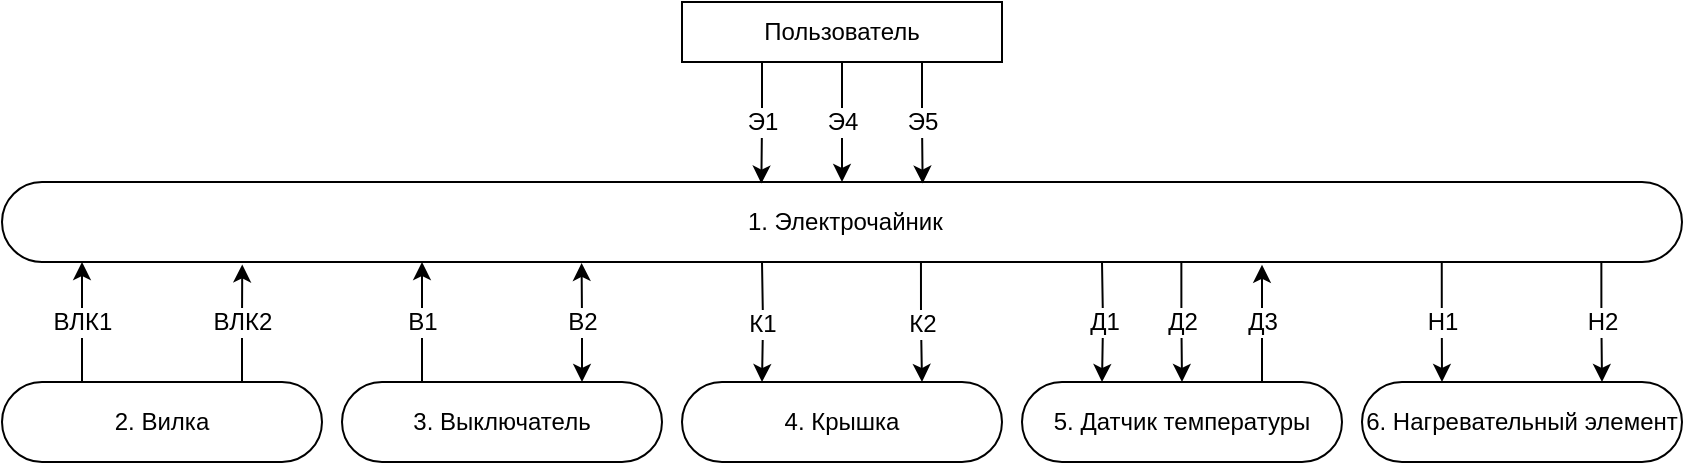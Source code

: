 <mxfile version="10.7.7" type="device"><diagram id="7BR6ejG2k17tLH3O9sfx" name="Page-1"><mxGraphModel dx="1394" dy="746" grid="1" gridSize="10" guides="1" tooltips="1" connect="1" arrows="1" fold="1" page="1" pageScale="1" pageWidth="827" pageHeight="1169" math="0" shadow="0"><root><mxCell id="0"/><mxCell id="1" parent="0"/><mxCell id="fDPmB7Cvl6CcGVY4eIiV-22" style="edgeStyle=orthogonalEdgeStyle;rounded=0;orthogonalLoop=1;jettySize=auto;html=1;exitX=0.25;exitY=0;exitDx=0;exitDy=0;" edge="1" parent="1" source="fDPmB7Cvl6CcGVY4eIiV-1"><mxGeometry relative="1" as="geometry"><mxPoint x="80" y="140" as="targetPoint"/><Array as="points"><mxPoint x="80" y="170"/><mxPoint x="80" y="170"/></Array></mxGeometry></mxCell><mxCell id="fDPmB7Cvl6CcGVY4eIiV-45" value="ВЛК1" style="text;html=1;resizable=0;points=[];align=center;verticalAlign=middle;labelBackgroundColor=#ffffff;" vertex="1" connectable="0" parent="fDPmB7Cvl6CcGVY4eIiV-22"><mxGeometry y="-6" relative="1" as="geometry"><mxPoint x="-6" as="offset"/></mxGeometry></mxCell><mxCell id="fDPmB7Cvl6CcGVY4eIiV-24" style="edgeStyle=orthogonalEdgeStyle;rounded=0;orthogonalLoop=1;jettySize=auto;html=1;exitX=0.75;exitY=0;exitDx=0;exitDy=0;entryX=0.143;entryY=1.03;entryDx=0;entryDy=0;entryPerimeter=0;" edge="1" parent="1" source="fDPmB7Cvl6CcGVY4eIiV-1" target="fDPmB7Cvl6CcGVY4eIiV-6"><mxGeometry relative="1" as="geometry"><Array as="points"><mxPoint x="160" y="170"/></Array></mxGeometry></mxCell><mxCell id="fDPmB7Cvl6CcGVY4eIiV-46" value="ВЛК2" style="text;html=1;resizable=0;points=[];align=center;verticalAlign=middle;labelBackgroundColor=#ffffff;" vertex="1" connectable="0" parent="fDPmB7Cvl6CcGVY4eIiV-24"><mxGeometry x="0.024" y="-9" relative="1" as="geometry"><mxPoint x="-9" as="offset"/></mxGeometry></mxCell><mxCell id="fDPmB7Cvl6CcGVY4eIiV-1" value="2. Вилка" style="rounded=1;whiteSpace=wrap;html=1;arcSize=50;" vertex="1" parent="1"><mxGeometry x="40" y="200" width="160" height="40" as="geometry"/></mxCell><mxCell id="fDPmB7Cvl6CcGVY4eIiV-25" style="edgeStyle=orthogonalEdgeStyle;rounded=0;orthogonalLoop=1;jettySize=auto;html=1;exitX=0.25;exitY=0;exitDx=0;exitDy=0;entryX=0.25;entryY=1;entryDx=0;entryDy=0;" edge="1" parent="1" source="fDPmB7Cvl6CcGVY4eIiV-2" target="fDPmB7Cvl6CcGVY4eIiV-6"><mxGeometry relative="1" as="geometry"/></mxCell><mxCell id="fDPmB7Cvl6CcGVY4eIiV-44" value="В1" style="text;html=1;resizable=0;points=[];align=center;verticalAlign=middle;labelBackgroundColor=#ffffff;" vertex="1" connectable="0" parent="fDPmB7Cvl6CcGVY4eIiV-25"><mxGeometry x="-0.194" relative="1" as="geometry"><mxPoint y="-6" as="offset"/></mxGeometry></mxCell><mxCell id="fDPmB7Cvl6CcGVY4eIiV-27" style="edgeStyle=orthogonalEdgeStyle;rounded=0;orthogonalLoop=1;jettySize=auto;html=1;exitX=0.75;exitY=0;exitDx=0;exitDy=0;entryX=0.345;entryY=1.011;entryDx=0;entryDy=0;entryPerimeter=0;startArrow=classic;startFill=1;" edge="1" parent="1" source="fDPmB7Cvl6CcGVY4eIiV-2" target="fDPmB7Cvl6CcGVY4eIiV-6"><mxGeometry relative="1" as="geometry"><Array as="points"><mxPoint x="330" y="170"/></Array></mxGeometry></mxCell><mxCell id="fDPmB7Cvl6CcGVY4eIiV-43" value="&lt;div&gt;В2&lt;/div&gt;" style="text;html=1;resizable=0;points=[];align=center;verticalAlign=middle;labelBackgroundColor=#ffffff;" vertex="1" connectable="0" parent="fDPmB7Cvl6CcGVY4eIiV-27"><mxGeometry x="0.009" y="4" relative="1" as="geometry"><mxPoint x="4" as="offset"/></mxGeometry></mxCell><mxCell id="fDPmB7Cvl6CcGVY4eIiV-2" value="3. Выключатель" style="rounded=1;whiteSpace=wrap;html=1;arcSize=50;" vertex="1" parent="1"><mxGeometry x="210" y="200" width="160" height="40" as="geometry"/></mxCell><mxCell id="fDPmB7Cvl6CcGVY4eIiV-3" value="4. Крышка" style="rounded=1;whiteSpace=wrap;html=1;arcSize=50;" vertex="1" parent="1"><mxGeometry x="380" y="200" width="160" height="40" as="geometry"/></mxCell><mxCell id="fDPmB7Cvl6CcGVY4eIiV-35" style="edgeStyle=orthogonalEdgeStyle;rounded=0;orthogonalLoop=1;jettySize=auto;html=1;exitX=0.75;exitY=0;exitDx=0;exitDy=0;entryX=0.75;entryY=1.035;entryDx=0;entryDy=0;entryPerimeter=0;" edge="1" parent="1" source="fDPmB7Cvl6CcGVY4eIiV-4" target="fDPmB7Cvl6CcGVY4eIiV-6"><mxGeometry relative="1" as="geometry"/></mxCell><mxCell id="fDPmB7Cvl6CcGVY4eIiV-40" value="&lt;div&gt;Д3&lt;/div&gt;" style="text;html=1;resizable=0;points=[];align=center;verticalAlign=middle;labelBackgroundColor=#ffffff;" vertex="1" connectable="0" parent="fDPmB7Cvl6CcGVY4eIiV-35"><mxGeometry x="-0.118" y="1" relative="1" as="geometry"><mxPoint x="1" y="-4" as="offset"/></mxGeometry></mxCell><mxCell id="fDPmB7Cvl6CcGVY4eIiV-4" value="5. Датчик температуры" style="rounded=1;whiteSpace=wrap;html=1;arcSize=50;" vertex="1" parent="1"><mxGeometry x="550" y="200" width="160" height="40" as="geometry"/></mxCell><mxCell id="fDPmB7Cvl6CcGVY4eIiV-5" value="6. Нагревательный элемент" style="rounded=1;whiteSpace=wrap;html=1;arcSize=50;" vertex="1" parent="1"><mxGeometry x="720" y="200" width="160" height="40" as="geometry"/></mxCell><mxCell id="fDPmB7Cvl6CcGVY4eIiV-28" style="edgeStyle=orthogonalEdgeStyle;rounded=0;orthogonalLoop=1;jettySize=auto;html=1;entryX=0.25;entryY=0;entryDx=0;entryDy=0;" edge="1" parent="1" target="fDPmB7Cvl6CcGVY4eIiV-3"><mxGeometry relative="1" as="geometry"><mxPoint x="420" y="140" as="sourcePoint"/></mxGeometry></mxCell><mxCell id="fDPmB7Cvl6CcGVY4eIiV-31" value="К1" style="text;html=1;resizable=0;points=[];align=center;verticalAlign=middle;labelBackgroundColor=#ffffff;" vertex="1" connectable="0" parent="fDPmB7Cvl6CcGVY4eIiV-28"><mxGeometry x="0.036" relative="1" as="geometry"><mxPoint as="offset"/></mxGeometry></mxCell><mxCell id="fDPmB7Cvl6CcGVY4eIiV-29" style="edgeStyle=orthogonalEdgeStyle;rounded=0;orthogonalLoop=1;jettySize=auto;html=1;exitX=0.547;exitY=0.995;exitDx=0;exitDy=0;entryX=0.75;entryY=0;entryDx=0;entryDy=0;exitPerimeter=0;" edge="1" parent="1" source="fDPmB7Cvl6CcGVY4eIiV-6" target="fDPmB7Cvl6CcGVY4eIiV-3"><mxGeometry relative="1" as="geometry"/></mxCell><mxCell id="fDPmB7Cvl6CcGVY4eIiV-30" value="К2" style="text;html=1;resizable=0;points=[];align=center;verticalAlign=middle;labelBackgroundColor=#ffffff;" vertex="1" connectable="0" parent="fDPmB7Cvl6CcGVY4eIiV-29"><mxGeometry x="0.044" relative="1" as="geometry"><mxPoint as="offset"/></mxGeometry></mxCell><mxCell id="fDPmB7Cvl6CcGVY4eIiV-33" style="edgeStyle=orthogonalEdgeStyle;rounded=0;orthogonalLoop=1;jettySize=auto;html=1;entryX=0.25;entryY=0;entryDx=0;entryDy=0;" edge="1" parent="1" target="fDPmB7Cvl6CcGVY4eIiV-4"><mxGeometry relative="1" as="geometry"><mxPoint x="590" y="140" as="sourcePoint"/></mxGeometry></mxCell><mxCell id="fDPmB7Cvl6CcGVY4eIiV-42" value="Д1" style="text;html=1;resizable=0;points=[];align=center;verticalAlign=middle;labelBackgroundColor=#ffffff;" vertex="1" connectable="0" parent="fDPmB7Cvl6CcGVY4eIiV-33"><mxGeometry x="-0.149" relative="1" as="geometry"><mxPoint y="4.5" as="offset"/></mxGeometry></mxCell><mxCell id="fDPmB7Cvl6CcGVY4eIiV-34" style="edgeStyle=orthogonalEdgeStyle;rounded=0;orthogonalLoop=1;jettySize=auto;html=1;entryX=0.5;entryY=0;entryDx=0;entryDy=0;exitX=0.702;exitY=1.002;exitDx=0;exitDy=0;exitPerimeter=0;" edge="1" parent="1" source="fDPmB7Cvl6CcGVY4eIiV-6" target="fDPmB7Cvl6CcGVY4eIiV-4"><mxGeometry relative="1" as="geometry"/></mxCell><mxCell id="fDPmB7Cvl6CcGVY4eIiV-41" value="Д2" style="text;html=1;resizable=0;points=[];align=center;verticalAlign=middle;labelBackgroundColor=#ffffff;" vertex="1" connectable="0" parent="fDPmB7Cvl6CcGVY4eIiV-34"><mxGeometry x="-0.198" y="-1" relative="1" as="geometry"><mxPoint x="1.5" y="6" as="offset"/></mxGeometry></mxCell><mxCell id="fDPmB7Cvl6CcGVY4eIiV-36" style="edgeStyle=orthogonalEdgeStyle;rounded=0;orthogonalLoop=1;jettySize=auto;html=1;entryX=0.25;entryY=0;entryDx=0;entryDy=0;exitX=0.857;exitY=0.996;exitDx=0;exitDy=0;exitPerimeter=0;" edge="1" parent="1" source="fDPmB7Cvl6CcGVY4eIiV-6" target="fDPmB7Cvl6CcGVY4eIiV-5"><mxGeometry relative="1" as="geometry"/></mxCell><mxCell id="fDPmB7Cvl6CcGVY4eIiV-39" value="Н1" style="text;html=1;resizable=0;points=[];align=center;verticalAlign=middle;labelBackgroundColor=#ffffff;" vertex="1" connectable="0" parent="fDPmB7Cvl6CcGVY4eIiV-36"><mxGeometry x="0.127" relative="1" as="geometry"><mxPoint y="-3.5" as="offset"/></mxGeometry></mxCell><mxCell id="fDPmB7Cvl6CcGVY4eIiV-37" style="edgeStyle=orthogonalEdgeStyle;rounded=0;orthogonalLoop=1;jettySize=auto;html=1;entryX=0.75;entryY=0;entryDx=0;entryDy=0;exitX=0.952;exitY=0.974;exitDx=0;exitDy=0;exitPerimeter=0;" edge="1" parent="1" source="fDPmB7Cvl6CcGVY4eIiV-6" target="fDPmB7Cvl6CcGVY4eIiV-5"><mxGeometry relative="1" as="geometry"/></mxCell><mxCell id="fDPmB7Cvl6CcGVY4eIiV-38" value="&lt;div&gt;Н2&lt;/div&gt;" style="text;html=1;resizable=0;points=[];align=center;verticalAlign=middle;labelBackgroundColor=#ffffff;" vertex="1" connectable="0" parent="fDPmB7Cvl6CcGVY4eIiV-37"><mxGeometry x="0.081" relative="1" as="geometry"><mxPoint y="-2" as="offset"/></mxGeometry></mxCell><mxCell id="fDPmB7Cvl6CcGVY4eIiV-6" value="&amp;nbsp;1. Электрочайник" style="rounded=1;whiteSpace=wrap;html=1;arcSize=50;" vertex="1" parent="1"><mxGeometry x="40" y="100" width="840" height="40" as="geometry"/></mxCell><mxCell id="fDPmB7Cvl6CcGVY4eIiV-50" style="edgeStyle=orthogonalEdgeStyle;rounded=0;orthogonalLoop=1;jettySize=auto;html=1;exitX=0.25;exitY=1;exitDx=0;exitDy=0;entryX=0.452;entryY=0.02;entryDx=0;entryDy=0;entryPerimeter=0;startArrow=none;startFill=0;" edge="1" parent="1" source="fDPmB7Cvl6CcGVY4eIiV-12" target="fDPmB7Cvl6CcGVY4eIiV-6"><mxGeometry relative="1" as="geometry"><Array as="points"><mxPoint x="420" y="70"/></Array></mxGeometry></mxCell><mxCell id="fDPmB7Cvl6CcGVY4eIiV-53" value="Э1" style="text;html=1;resizable=0;points=[];align=center;verticalAlign=middle;labelBackgroundColor=#ffffff;" vertex="1" connectable="0" parent="fDPmB7Cvl6CcGVY4eIiV-50"><mxGeometry x="-0.013" y="-5" relative="1" as="geometry"><mxPoint x="5" as="offset"/></mxGeometry></mxCell><mxCell id="fDPmB7Cvl6CcGVY4eIiV-51" style="edgeStyle=orthogonalEdgeStyle;rounded=0;orthogonalLoop=1;jettySize=auto;html=1;startArrow=none;startFill=0;" edge="1" parent="1" source="fDPmB7Cvl6CcGVY4eIiV-12" target="fDPmB7Cvl6CcGVY4eIiV-6"><mxGeometry relative="1" as="geometry"/></mxCell><mxCell id="fDPmB7Cvl6CcGVY4eIiV-54" value="Э4" style="text;html=1;resizable=0;points=[];align=center;verticalAlign=middle;labelBackgroundColor=#ffffff;" vertex="1" connectable="0" parent="fDPmB7Cvl6CcGVY4eIiV-51"><mxGeometry x="-0.113" y="1" relative="1" as="geometry"><mxPoint x="-1" y="3.5" as="offset"/></mxGeometry></mxCell><mxCell id="fDPmB7Cvl6CcGVY4eIiV-52" style="edgeStyle=orthogonalEdgeStyle;rounded=0;orthogonalLoop=1;jettySize=auto;html=1;exitX=0.75;exitY=1;exitDx=0;exitDy=0;entryX=0.548;entryY=0.02;entryDx=0;entryDy=0;entryPerimeter=0;startArrow=none;startFill=0;" edge="1" parent="1" source="fDPmB7Cvl6CcGVY4eIiV-12" target="fDPmB7Cvl6CcGVY4eIiV-6"><mxGeometry relative="1" as="geometry"><Array as="points"><mxPoint x="500" y="70"/></Array></mxGeometry></mxCell><mxCell id="fDPmB7Cvl6CcGVY4eIiV-56" value="Э5" style="text;html=1;resizable=0;points=[];align=center;verticalAlign=middle;labelBackgroundColor=#ffffff;" vertex="1" connectable="0" parent="fDPmB7Cvl6CcGVY4eIiV-52"><mxGeometry x="-0.119" y="-1" relative="1" as="geometry"><mxPoint x="1" y="3" as="offset"/></mxGeometry></mxCell><mxCell id="fDPmB7Cvl6CcGVY4eIiV-12" value="Пользователь" style="rounded=0;whiteSpace=wrap;html=1;" vertex="1" parent="1"><mxGeometry x="380" y="10" width="160" height="30" as="geometry"/></mxCell></root></mxGraphModel></diagram></mxfile>